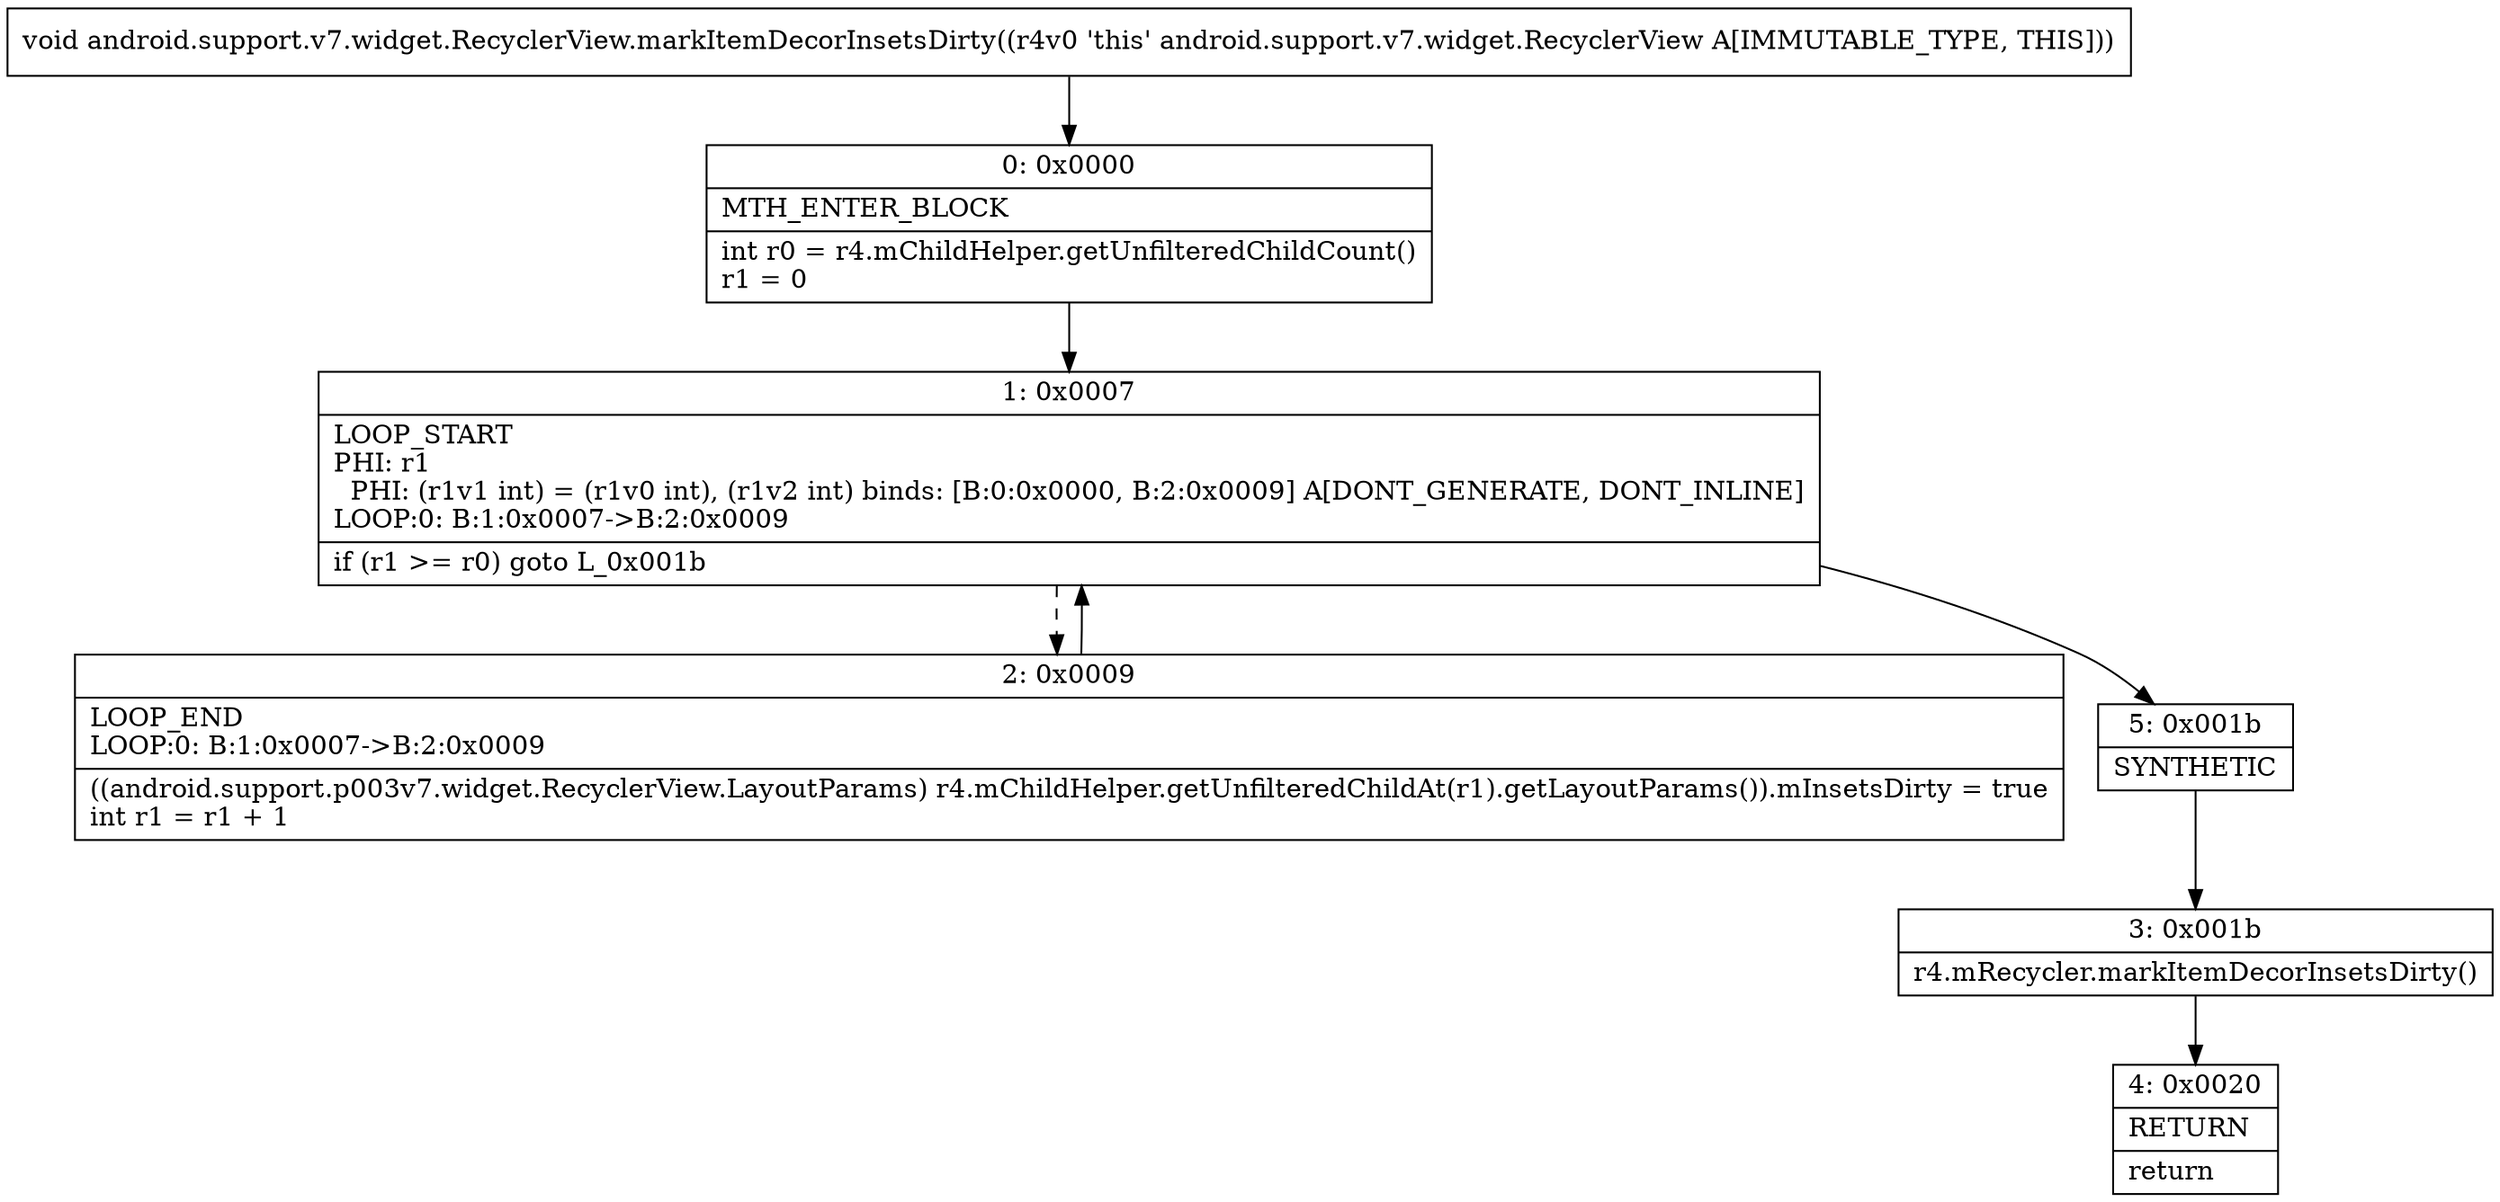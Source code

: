 digraph "CFG forandroid.support.v7.widget.RecyclerView.markItemDecorInsetsDirty()V" {
Node_0 [shape=record,label="{0\:\ 0x0000|MTH_ENTER_BLOCK\l|int r0 = r4.mChildHelper.getUnfilteredChildCount()\lr1 = 0\l}"];
Node_1 [shape=record,label="{1\:\ 0x0007|LOOP_START\lPHI: r1 \l  PHI: (r1v1 int) = (r1v0 int), (r1v2 int) binds: [B:0:0x0000, B:2:0x0009] A[DONT_GENERATE, DONT_INLINE]\lLOOP:0: B:1:0x0007\-\>B:2:0x0009\l|if (r1 \>= r0) goto L_0x001b\l}"];
Node_2 [shape=record,label="{2\:\ 0x0009|LOOP_END\lLOOP:0: B:1:0x0007\-\>B:2:0x0009\l|((android.support.p003v7.widget.RecyclerView.LayoutParams) r4.mChildHelper.getUnfilteredChildAt(r1).getLayoutParams()).mInsetsDirty = true\lint r1 = r1 + 1\l}"];
Node_3 [shape=record,label="{3\:\ 0x001b|r4.mRecycler.markItemDecorInsetsDirty()\l}"];
Node_4 [shape=record,label="{4\:\ 0x0020|RETURN\l|return\l}"];
Node_5 [shape=record,label="{5\:\ 0x001b|SYNTHETIC\l}"];
MethodNode[shape=record,label="{void android.support.v7.widget.RecyclerView.markItemDecorInsetsDirty((r4v0 'this' android.support.v7.widget.RecyclerView A[IMMUTABLE_TYPE, THIS])) }"];
MethodNode -> Node_0;
Node_0 -> Node_1;
Node_1 -> Node_2[style=dashed];
Node_1 -> Node_5;
Node_2 -> Node_1;
Node_3 -> Node_4;
Node_5 -> Node_3;
}

